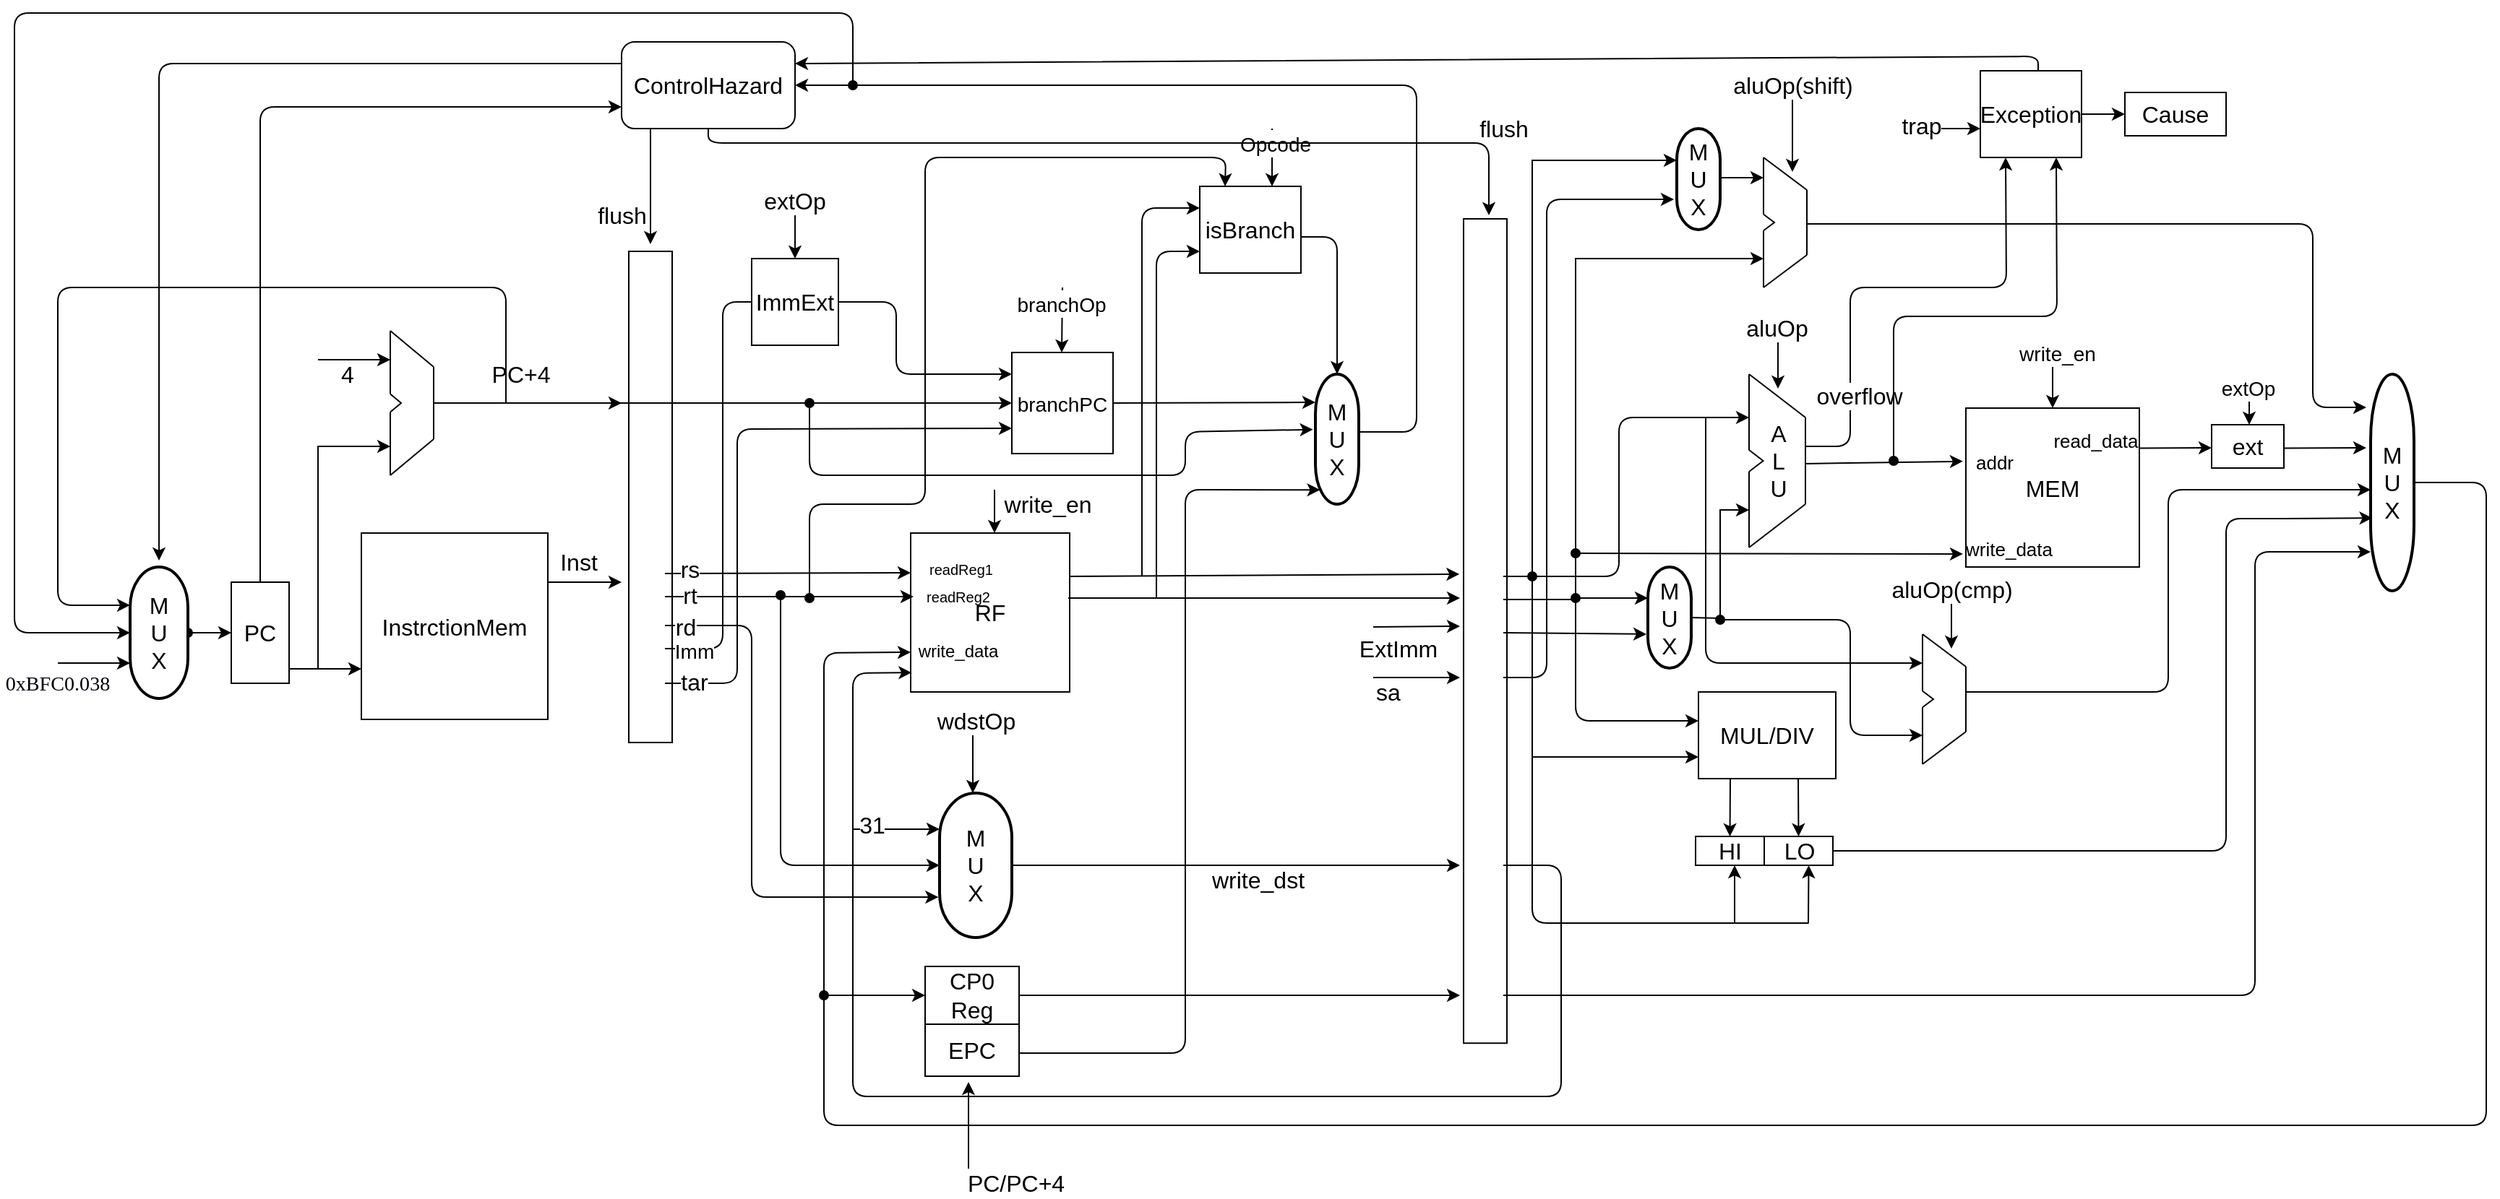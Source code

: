 <mxfile version="13.1.2" type="github">
  <diagram id="oIxy8gUb29O4Rgqkvydm" name="Page-1">
    <mxGraphModel dx="2207" dy="556" grid="1" gridSize="10" guides="1" tooltips="1" connect="1" arrows="1" fold="1" page="1" pageScale="1" pageWidth="1169" pageHeight="827" math="0" shadow="0">
      <root>
        <mxCell id="0" />
        <mxCell id="1" parent="0" />
        <mxCell id="_V3Y3eylf52kLlvXlaU1-1" value="&lt;font style=&quot;font-size: 16px&quot;&gt;PC&lt;/font&gt;" style="rounded=0;whiteSpace=wrap;html=1;direction=south;" parent="1" vertex="1">
          <mxGeometry x="80" y="414" width="40" height="70" as="geometry" />
        </mxCell>
        <mxCell id="_V3Y3eylf52kLlvXlaU1-2" value="&lt;font style=&quot;font-size: 16px&quot;&gt;InstrctionMem&lt;/font&gt;" style="whiteSpace=wrap;html=1;aspect=fixed;" parent="1" vertex="1">
          <mxGeometry x="170" y="380" width="129" height="129" as="geometry" />
        </mxCell>
        <mxCell id="_V3Y3eylf52kLlvXlaU1-48" value="" style="group" parent="1" vertex="1" connectable="0">
          <mxGeometry x="190" y="240" width="30" height="100" as="geometry" />
        </mxCell>
        <mxCell id="_V3Y3eylf52kLlvXlaU1-47" value="" style="group" parent="_V3Y3eylf52kLlvXlaU1-48" vertex="1" connectable="0">
          <mxGeometry width="30" height="100" as="geometry" />
        </mxCell>
        <mxCell id="_V3Y3eylf52kLlvXlaU1-41" value="" style="endArrow=none;html=1;shadow=0;" parent="_V3Y3eylf52kLlvXlaU1-47" edge="1">
          <mxGeometry width="50" height="50" relative="1" as="geometry">
            <mxPoint x="30" y="75" as="sourcePoint" />
            <mxPoint x="30" y="25" as="targetPoint" />
          </mxGeometry>
        </mxCell>
        <mxCell id="_V3Y3eylf52kLlvXlaU1-42" value="" style="endArrow=none;html=1;shadow=0;" parent="_V3Y3eylf52kLlvXlaU1-47" edge="1">
          <mxGeometry width="50" height="50" relative="1" as="geometry">
            <mxPoint y="100" as="sourcePoint" />
            <mxPoint x="30" y="75" as="targetPoint" />
          </mxGeometry>
        </mxCell>
        <mxCell id="_V3Y3eylf52kLlvXlaU1-43" value="" style="endArrow=none;html=1;shadow=0;" parent="_V3Y3eylf52kLlvXlaU1-47" edge="1">
          <mxGeometry width="50" height="50" relative="1" as="geometry">
            <mxPoint as="sourcePoint" />
            <mxPoint x="30" y="25" as="targetPoint" />
          </mxGeometry>
        </mxCell>
        <mxCell id="_V3Y3eylf52kLlvXlaU1-44" value="" style="endArrow=none;html=1;shadow=0;" parent="_V3Y3eylf52kLlvXlaU1-47" edge="1">
          <mxGeometry width="50" height="50" relative="1" as="geometry">
            <mxPoint y="43.75" as="sourcePoint" />
            <mxPoint as="targetPoint" />
          </mxGeometry>
        </mxCell>
        <mxCell id="_V3Y3eylf52kLlvXlaU1-45" value="" style="endArrow=none;html=1;shadow=0;" parent="_V3Y3eylf52kLlvXlaU1-47" edge="1">
          <mxGeometry width="50" height="50" relative="1" as="geometry">
            <mxPoint y="56.25" as="sourcePoint" />
            <mxPoint y="100" as="targetPoint" />
          </mxGeometry>
        </mxCell>
        <mxCell id="_V3Y3eylf52kLlvXlaU1-46" value="" style="endArrow=none;html=1;shadow=0;rounded=0;" parent="_V3Y3eylf52kLlvXlaU1-47" edge="1">
          <mxGeometry width="50" height="50" relative="1" as="geometry">
            <mxPoint y="56.25" as="sourcePoint" />
            <mxPoint y="43.75" as="targetPoint" />
            <Array as="points">
              <mxPoint x="7.5" y="50" />
            </Array>
          </mxGeometry>
        </mxCell>
        <mxCell id="_V3Y3eylf52kLlvXlaU1-49" value="" style="endArrow=classic;html=1;shadow=0;rounded=0;" parent="1" edge="1">
          <mxGeometry width="50" height="50" relative="1" as="geometry">
            <mxPoint x="120" y="474" as="sourcePoint" />
            <mxPoint x="190" y="320" as="targetPoint" />
            <Array as="points">
              <mxPoint x="140" y="474" />
              <mxPoint x="140" y="320" />
            </Array>
          </mxGeometry>
        </mxCell>
        <mxCell id="_V3Y3eylf52kLlvXlaU1-50" value="" style="endArrow=classic;html=1;shadow=0;" parent="1" edge="1">
          <mxGeometry width="50" height="50" relative="1" as="geometry">
            <mxPoint x="140" y="260" as="sourcePoint" />
            <mxPoint x="190" y="260" as="targetPoint" />
          </mxGeometry>
        </mxCell>
        <mxCell id="_V3Y3eylf52kLlvXlaU1-51" value="4" style="edgeLabel;html=1;align=center;verticalAlign=middle;resizable=0;points=[];fontSize=16;" parent="_V3Y3eylf52kLlvXlaU1-50" vertex="1" connectable="0">
          <mxGeometry x="-0.64" y="-2" relative="1" as="geometry">
            <mxPoint x="11" y="8" as="offset" />
          </mxGeometry>
        </mxCell>
        <mxCell id="_V3Y3eylf52kLlvXlaU1-52" value="" style="endArrow=classic;html=1;shadow=0;fontSize=16;" parent="1" edge="1">
          <mxGeometry width="50" height="50" relative="1" as="geometry">
            <mxPoint x="140" y="474" as="sourcePoint" />
            <mxPoint x="170" y="474" as="targetPoint" />
          </mxGeometry>
        </mxCell>
        <mxCell id="_V3Y3eylf52kLlvXlaU1-53" value="" style="endArrow=classic;html=1;shadow=0;fontSize=16;" parent="1" edge="1">
          <mxGeometry width="50" height="50" relative="1" as="geometry">
            <mxPoint x="299" y="414" as="sourcePoint" />
            <mxPoint x="350" y="414" as="targetPoint" />
          </mxGeometry>
        </mxCell>
        <mxCell id="_V3Y3eylf52kLlvXlaU1-54" value="Inst" style="text;html=1;align=center;verticalAlign=middle;resizable=0;points=[];autosize=1;fontSize=16;" parent="1" vertex="1">
          <mxGeometry x="300" y="390" width="40" height="20" as="geometry" />
        </mxCell>
        <mxCell id="_V3Y3eylf52kLlvXlaU1-55" value="" style="endArrow=classic;html=1;shadow=0;fontSize=16;" parent="1" edge="1">
          <mxGeometry width="50" height="50" relative="1" as="geometry">
            <mxPoint x="220" y="290" as="sourcePoint" />
            <mxPoint x="350" y="290" as="targetPoint" />
          </mxGeometry>
        </mxCell>
        <mxCell id="_V3Y3eylf52kLlvXlaU1-56" value="PC+4" style="edgeLabel;html=1;align=center;verticalAlign=middle;resizable=0;points=[];fontSize=16;" parent="_V3Y3eylf52kLlvXlaU1-55" vertex="1" connectable="0">
          <mxGeometry x="0.785" relative="1" as="geometry">
            <mxPoint x="-56" y="-20" as="offset" />
          </mxGeometry>
        </mxCell>
        <mxCell id="_V3Y3eylf52kLlvXlaU1-57" value="" style="rounded=0;whiteSpace=wrap;html=1;fontSize=16;rotation=90;" parent="1" vertex="1">
          <mxGeometry x="200" y="340" width="340" height="30" as="geometry" />
        </mxCell>
        <mxCell id="_V3Y3eylf52kLlvXlaU1-58" value="RF" style="whiteSpace=wrap;html=1;aspect=fixed;fontSize=16;" parent="1" vertex="1">
          <mxGeometry x="550" y="380" width="110" height="110" as="geometry" />
        </mxCell>
        <mxCell id="_V3Y3eylf52kLlvXlaU1-59" value="" style="endArrow=classic;html=1;shadow=0;fontSize=16;entryX=0;entryY=0.25;entryDx=0;entryDy=0;" parent="1" target="_V3Y3eylf52kLlvXlaU1-58" edge="1">
          <mxGeometry width="50" height="50" relative="1" as="geometry">
            <mxPoint x="380" y="408" as="sourcePoint" />
            <mxPoint x="440" y="360" as="targetPoint" />
          </mxGeometry>
        </mxCell>
        <mxCell id="_V3Y3eylf52kLlvXlaU1-60" value="rs" style="edgeLabel;html=1;align=center;verticalAlign=middle;resizable=0;points=[];fontSize=16;" parent="_V3Y3eylf52kLlvXlaU1-59" vertex="1" connectable="0">
          <mxGeometry x="-0.8" y="3" relative="1" as="geometry">
            <mxPoint as="offset" />
          </mxGeometry>
        </mxCell>
        <mxCell id="_V3Y3eylf52kLlvXlaU1-61" value="" style="endArrow=classic;html=1;shadow=0;fontSize=16;entryX=0.018;entryY=0.4;entryDx=0;entryDy=0;entryPerimeter=0;" parent="1" target="_V3Y3eylf52kLlvXlaU1-58" edge="1">
          <mxGeometry width="50" height="50" relative="1" as="geometry">
            <mxPoint x="380" y="424" as="sourcePoint" />
            <mxPoint x="430" y="375" as="targetPoint" />
            <Array as="points">
              <mxPoint x="460" y="424" />
            </Array>
          </mxGeometry>
        </mxCell>
        <mxCell id="_V3Y3eylf52kLlvXlaU1-62" value="&lt;div&gt;rt&lt;/div&gt;" style="edgeLabel;html=1;align=center;verticalAlign=middle;resizable=0;points=[];fontSize=16;" parent="_V3Y3eylf52kLlvXlaU1-61" vertex="1" connectable="0">
          <mxGeometry x="-0.849" y="1" relative="1" as="geometry">
            <mxPoint x="4" as="offset" />
          </mxGeometry>
        </mxCell>
        <mxCell id="_V3Y3eylf52kLlvXlaU1-64" value="readReg1" style="text;html=1;strokeColor=none;fillColor=none;align=center;verticalAlign=middle;whiteSpace=wrap;rounded=0;fontSize=10;" parent="1" vertex="1">
          <mxGeometry x="560" y="400" width="50" height="10" as="geometry" />
        </mxCell>
        <mxCell id="_V3Y3eylf52kLlvXlaU1-65" value="&lt;div&gt;readReg2&lt;/div&gt;" style="text;html=1;strokeColor=none;fillColor=none;align=center;verticalAlign=middle;whiteSpace=wrap;rounded=0;fontSize=10;" parent="1" vertex="1">
          <mxGeometry x="563" y="414" width="40" height="20" as="geometry" />
        </mxCell>
        <mxCell id="_V3Y3eylf52kLlvXlaU1-67" value="" style="endArrow=classic;html=1;shadow=0;fontSize=10;entryX=0.72;entryY=1.017;entryDx=0;entryDy=0;entryPerimeter=0;" parent="1" target="_V3Y3eylf52kLlvXlaU1-82" edge="1">
          <mxGeometry width="50" height="50" relative="1" as="geometry">
            <mxPoint x="380" y="444" as="sourcePoint" />
            <mxPoint x="460" y="444" as="targetPoint" />
            <Array as="points">
              <mxPoint x="440" y="444" />
              <mxPoint x="440" y="632" />
            </Array>
          </mxGeometry>
        </mxCell>
        <mxCell id="_V3Y3eylf52kLlvXlaU1-83" value="rd" style="edgeLabel;html=1;align=center;verticalAlign=middle;resizable=0;points=[];fontSize=16;" parent="_V3Y3eylf52kLlvXlaU1-67" vertex="1" connectable="0">
          <mxGeometry x="-0.929" y="-1" relative="1" as="geometry">
            <mxPoint as="offset" />
          </mxGeometry>
        </mxCell>
        <mxCell id="_V3Y3eylf52kLlvXlaU1-69" value="" style="endArrow=classic;html=1;shadow=0;fontSize=10;entryX=0;entryY=0.5;entryDx=0;entryDy=0;" parent="1" target="_V3Y3eylf52kLlvXlaU1-74" edge="1">
          <mxGeometry width="50" height="50" relative="1" as="geometry">
            <mxPoint x="380" y="460" as="sourcePoint" />
            <mxPoint x="460" y="460" as="targetPoint" />
            <Array as="points">
              <mxPoint x="420" y="460" />
              <mxPoint x="420" y="220" />
              <mxPoint x="470" y="220" />
            </Array>
          </mxGeometry>
        </mxCell>
        <mxCell id="_V3Y3eylf52kLlvXlaU1-73" value="&lt;font style=&quot;font-size: 14px&quot;&gt;Imm&lt;/font&gt;" style="edgeLabel;html=1;align=center;verticalAlign=middle;resizable=0;points=[];fontSize=16;" parent="_V3Y3eylf52kLlvXlaU1-69" vertex="1" connectable="0">
          <mxGeometry x="-0.575" relative="1" as="geometry">
            <mxPoint x="-20" y="37" as="offset" />
          </mxGeometry>
        </mxCell>
        <mxCell id="_V3Y3eylf52kLlvXlaU1-74" value="ImmExt" style="rounded=0;whiteSpace=wrap;html=1;fontSize=16;rotation=0;" parent="1" vertex="1">
          <mxGeometry x="440" y="190" width="60" height="60" as="geometry" />
        </mxCell>
        <mxCell id="_V3Y3eylf52kLlvXlaU1-75" value="" style="endArrow=classic;html=1;shadow=0;fontSize=16;entryX=0.5;entryY=0;entryDx=0;entryDy=0;" parent="1" target="_V3Y3eylf52kLlvXlaU1-74" edge="1">
          <mxGeometry width="50" height="50" relative="1" as="geometry">
            <mxPoint x="470" y="160" as="sourcePoint" />
            <mxPoint x="453" y="129" as="targetPoint" />
          </mxGeometry>
        </mxCell>
        <mxCell id="_V3Y3eylf52kLlvXlaU1-76" value="extOp" style="text;html=1;strokeColor=none;fillColor=none;align=center;verticalAlign=middle;whiteSpace=wrap;rounded=0;fontSize=16;" parent="1" vertex="1">
          <mxGeometry x="450" y="140" width="40" height="20" as="geometry" />
        </mxCell>
        <mxCell id="_V3Y3eylf52kLlvXlaU1-77" value="" style="endArrow=classic;html=1;shadow=0;fontSize=16;" parent="1" edge="1">
          <mxGeometry width="50" height="50" relative="1" as="geometry">
            <mxPoint x="500" y="220" as="sourcePoint" />
            <mxPoint x="620" y="270" as="targetPoint" />
            <Array as="points">
              <mxPoint x="540" y="220" />
              <mxPoint x="540" y="270" />
            </Array>
          </mxGeometry>
        </mxCell>
        <mxCell id="_V3Y3eylf52kLlvXlaU1-82" value="&lt;div&gt;M&lt;/div&gt;&lt;div&gt;U&lt;/div&gt;&lt;div&gt;X&lt;/div&gt;" style="strokeWidth=2;html=1;shape=mxgraph.flowchart.terminator;whiteSpace=wrap;fontSize=16;direction=south;" parent="1" vertex="1">
          <mxGeometry x="570" y="560" width="50" height="100" as="geometry" />
        </mxCell>
        <mxCell id="_V3Y3eylf52kLlvXlaU1-84" value="" style="endArrow=classic;html=1;shadow=0;fontSize=16;startArrow=oval;startFill=1;entryX=0.5;entryY=1;entryDx=0;entryDy=0;entryPerimeter=0;" parent="1" target="_V3Y3eylf52kLlvXlaU1-82" edge="1">
          <mxGeometry width="50" height="50" relative="1" as="geometry">
            <mxPoint x="460" y="423" as="sourcePoint" />
            <mxPoint x="580" y="693" as="targetPoint" />
            <Array as="points">
              <mxPoint x="460" y="610" />
            </Array>
          </mxGeometry>
        </mxCell>
        <mxCell id="_V3Y3eylf52kLlvXlaU1-85" value="" style="endArrow=classic;html=1;shadow=0;fontSize=16;" parent="1" edge="1">
          <mxGeometry width="50" height="50" relative="1" as="geometry">
            <mxPoint x="510" y="585" as="sourcePoint" />
            <mxPoint x="570" y="585" as="targetPoint" />
          </mxGeometry>
        </mxCell>
        <mxCell id="_V3Y3eylf52kLlvXlaU1-86" value="31" style="edgeLabel;html=1;align=center;verticalAlign=middle;resizable=0;points=[];fontSize=16;" parent="_V3Y3eylf52kLlvXlaU1-85" vertex="1" connectable="0">
          <mxGeometry x="-0.567" y="3" relative="1" as="geometry">
            <mxPoint as="offset" />
          </mxGeometry>
        </mxCell>
        <mxCell id="_V3Y3eylf52kLlvXlaU1-87" value="" style="endArrow=classic;html=1;shadow=0;fontSize=16;exitX=0.5;exitY=0;exitDx=0;exitDy=0;exitPerimeter=0;" parent="1" source="_V3Y3eylf52kLlvXlaU1-82" edge="1">
          <mxGeometry width="50" height="50" relative="1" as="geometry">
            <mxPoint x="630" y="610" as="sourcePoint" />
            <mxPoint x="930" y="610" as="targetPoint" />
            <Array as="points" />
          </mxGeometry>
        </mxCell>
        <mxCell id="_V3Y3eylf52kLlvXlaU1-90" value="&lt;div&gt;write_dst&lt;/div&gt;" style="edgeLabel;html=1;align=center;verticalAlign=middle;resizable=0;points=[];fontSize=16;" parent="_V3Y3eylf52kLlvXlaU1-87" vertex="1" connectable="0">
          <mxGeometry x="-0.231" y="-2" relative="1" as="geometry">
            <mxPoint x="51.18" y="8" as="offset" />
          </mxGeometry>
        </mxCell>
        <mxCell id="_V3Y3eylf52kLlvXlaU1-91" value="" style="endArrow=classic;html=1;shadow=0;fontSize=16;entryX=0.431;entryY=1.094;entryDx=0;entryDy=0;entryPerimeter=0;" parent="1" target="_V3Y3eylf52kLlvXlaU1-135" edge="1">
          <mxGeometry width="50" height="50" relative="1" as="geometry">
            <mxPoint x="660" y="410" as="sourcePoint" />
            <mxPoint x="940" y="409" as="targetPoint" />
          </mxGeometry>
        </mxCell>
        <mxCell id="_V3Y3eylf52kLlvXlaU1-92" value="" style="endArrow=classic;html=1;shadow=0;fontSize=16;exitX=0.991;exitY=0.409;exitDx=0;exitDy=0;exitPerimeter=0;" parent="1" source="_V3Y3eylf52kLlvXlaU1-58" edge="1">
          <mxGeometry width="50" height="50" relative="1" as="geometry">
            <mxPoint x="660" y="423" as="sourcePoint" />
            <mxPoint x="930" y="425" as="targetPoint" />
            <Array as="points">
              <mxPoint x="750" y="425" />
            </Array>
          </mxGeometry>
        </mxCell>
        <mxCell id="_V3Y3eylf52kLlvXlaU1-93" value="" style="endArrow=classic;html=1;shadow=0;fontSize=16;entryX=0;entryY=0.75;entryDx=0;entryDy=0;" parent="1" target="_V3Y3eylf52kLlvXlaU1-96" edge="1">
          <mxGeometry width="50" height="50" relative="1" as="geometry">
            <mxPoint x="380" y="484" as="sourcePoint" />
            <mxPoint x="610" y="308" as="targetPoint" />
            <Array as="points">
              <mxPoint x="430" y="484" />
              <mxPoint x="430" y="308" />
            </Array>
          </mxGeometry>
        </mxCell>
        <mxCell id="_V3Y3eylf52kLlvXlaU1-94" value="tar" style="edgeLabel;html=1;align=center;verticalAlign=middle;resizable=0;points=[];fontSize=16;" parent="_V3Y3eylf52kLlvXlaU1-93" vertex="1" connectable="0">
          <mxGeometry x="-0.4" relative="1" as="geometry">
            <mxPoint x="-30" y="74" as="offset" />
          </mxGeometry>
        </mxCell>
        <mxCell id="_V3Y3eylf52kLlvXlaU1-95" value="" style="endArrow=classic;html=1;shadow=0;fontSize=16;" parent="1" edge="1">
          <mxGeometry width="50" height="50" relative="1" as="geometry">
            <mxPoint x="280" y="290" as="sourcePoint" />
            <mxPoint x="620" y="290" as="targetPoint" />
          </mxGeometry>
        </mxCell>
        <mxCell id="_V3Y3eylf52kLlvXlaU1-96" value="&lt;font style=&quot;font-size: 14px&quot;&gt;branchPC&lt;/font&gt;" style="rounded=0;whiteSpace=wrap;html=1;fontSize=16;" parent="1" vertex="1">
          <mxGeometry x="620" y="255" width="70" height="70" as="geometry" />
        </mxCell>
        <mxCell id="_V3Y3eylf52kLlvXlaU1-97" value="" style="endArrow=classic;html=1;shadow=0;fontSize=16;" parent="1" edge="1">
          <mxGeometry width="50" height="50" relative="1" as="geometry">
            <mxPoint x="593" y="520" as="sourcePoint" />
            <mxPoint x="593" y="560" as="targetPoint" />
          </mxGeometry>
        </mxCell>
        <mxCell id="_V3Y3eylf52kLlvXlaU1-98" value="&lt;div&gt;wdstOp&lt;/div&gt;" style="text;html=1;align=center;verticalAlign=middle;resizable=0;points=[];autosize=1;fontSize=16;" parent="1" vertex="1">
          <mxGeometry x="560" y="500" width="70" height="20" as="geometry" />
        </mxCell>
        <mxCell id="_V3Y3eylf52kLlvXlaU1-99" value="" style="endArrow=classic;html=1;shadow=0;fontSize=16;" parent="1" edge="1">
          <mxGeometry width="50" height="50" relative="1" as="geometry">
            <mxPoint x="655" y="210" as="sourcePoint" />
            <mxPoint x="654.5" y="255" as="targetPoint" />
          </mxGeometry>
        </mxCell>
        <mxCell id="_V3Y3eylf52kLlvXlaU1-101" value="&lt;font style=&quot;font-size: 14px&quot;&gt;branchOp&lt;/font&gt;" style="edgeLabel;html=1;align=center;verticalAlign=middle;resizable=0;points=[];fontSize=16;" parent="_V3Y3eylf52kLlvXlaU1-99" vertex="1" connectable="0">
          <mxGeometry x="-0.511" y="-1" relative="1" as="geometry">
            <mxPoint as="offset" />
          </mxGeometry>
        </mxCell>
        <mxCell id="_V3Y3eylf52kLlvXlaU1-104" value="" style="endArrow=classic;html=1;shadow=0;fontSize=16;exitX=1;exitY=0.5;exitDx=0;exitDy=0;" parent="1" source="_V3Y3eylf52kLlvXlaU1-96" edge="1">
          <mxGeometry width="50" height="50" relative="1" as="geometry">
            <mxPoint x="770" y="289.5" as="sourcePoint" />
            <mxPoint x="830" y="289.5" as="targetPoint" />
          </mxGeometry>
        </mxCell>
        <mxCell id="_V3Y3eylf52kLlvXlaU1-106" value="isBranch" style="rounded=0;whiteSpace=wrap;html=1;fontSize=16;" parent="1" vertex="1">
          <mxGeometry x="750" y="140" width="70" height="60" as="geometry" />
        </mxCell>
        <mxCell id="_V3Y3eylf52kLlvXlaU1-107" value="" style="endArrow=classic;html=1;shadow=0;fontSize=16;entryX=0;entryY=0.25;entryDx=0;entryDy=0;" parent="1" target="_V3Y3eylf52kLlvXlaU1-106" edge="1">
          <mxGeometry width="50" height="50" relative="1" as="geometry">
            <mxPoint x="710" y="410" as="sourcePoint" />
            <mxPoint x="760" y="360" as="targetPoint" />
            <Array as="points">
              <mxPoint x="710" y="155" />
            </Array>
          </mxGeometry>
        </mxCell>
        <mxCell id="_V3Y3eylf52kLlvXlaU1-108" value="" style="endArrow=classic;html=1;shadow=0;fontSize=16;entryX=0;entryY=0.75;entryDx=0;entryDy=0;" parent="1" target="_V3Y3eylf52kLlvXlaU1-106" edge="1">
          <mxGeometry width="50" height="50" relative="1" as="geometry">
            <mxPoint x="720" y="425" as="sourcePoint" />
            <mxPoint x="770" y="375" as="targetPoint" />
            <Array as="points">
              <mxPoint x="720" y="185" />
            </Array>
          </mxGeometry>
        </mxCell>
        <mxCell id="_V3Y3eylf52kLlvXlaU1-109" value="" style="endArrow=classic;html=1;shadow=0;fontSize=16;entryX=0.25;entryY=0;entryDx=0;entryDy=0;startArrow=oval;startFill=1;" parent="1" target="_V3Y3eylf52kLlvXlaU1-106" edge="1">
          <mxGeometry width="50" height="50" relative="1" as="geometry">
            <mxPoint x="480" y="425" as="sourcePoint" />
            <mxPoint x="510" y="375" as="targetPoint" />
            <Array as="points">
              <mxPoint x="480" y="360" />
              <mxPoint x="560" y="360" />
              <mxPoint x="560" y="120" />
              <mxPoint x="768" y="120" />
            </Array>
          </mxGeometry>
        </mxCell>
        <mxCell id="_V3Y3eylf52kLlvXlaU1-110" value="" style="endArrow=classic;html=1;shadow=0;fontSize=16;" parent="1" edge="1">
          <mxGeometry width="50" height="50" relative="1" as="geometry">
            <mxPoint x="800" y="100" as="sourcePoint" />
            <mxPoint x="800" y="140" as="targetPoint" />
          </mxGeometry>
        </mxCell>
        <mxCell id="_V3Y3eylf52kLlvXlaU1-111" value="&lt;font style=&quot;font-size: 14px&quot;&gt;Opcode&lt;/font&gt;" style="edgeLabel;html=1;align=center;verticalAlign=middle;resizable=0;points=[];fontSize=16;" parent="_V3Y3eylf52kLlvXlaU1-110" vertex="1" connectable="0">
          <mxGeometry x="-0.5" y="2" relative="1" as="geometry">
            <mxPoint as="offset" />
          </mxGeometry>
        </mxCell>
        <mxCell id="_V3Y3eylf52kLlvXlaU1-112" value="&lt;div&gt;M&lt;/div&gt;&lt;div&gt;U&lt;/div&gt;&lt;div&gt;X&lt;br&gt;&lt;/div&gt;" style="strokeWidth=2;html=1;shape=mxgraph.flowchart.terminator;whiteSpace=wrap;fontSize=16;direction=south;" parent="1" vertex="1">
          <mxGeometry x="830" y="270" width="30" height="90" as="geometry" />
        </mxCell>
        <mxCell id="_V3Y3eylf52kLlvXlaU1-113" value="" style="endArrow=classic;html=1;shadow=0;fontSize=16;entryX=0;entryY=0.5;entryDx=0;entryDy=0;entryPerimeter=0;" parent="1" target="_V3Y3eylf52kLlvXlaU1-112" edge="1">
          <mxGeometry width="50" height="50" relative="1" as="geometry">
            <mxPoint x="820" y="175" as="sourcePoint" />
            <mxPoint x="870" y="125" as="targetPoint" />
            <Array as="points">
              <mxPoint x="845" y="175" />
            </Array>
          </mxGeometry>
        </mxCell>
        <mxCell id="_V3Y3eylf52kLlvXlaU1-115" value="" style="endArrow=classic;html=1;shadow=0;fontSize=16;startArrow=oval;startFill=1;entryX=0.426;entryY=1.055;entryDx=0;entryDy=0;entryPerimeter=0;" parent="1" target="_V3Y3eylf52kLlvXlaU1-112" edge="1">
          <mxGeometry width="50" height="50" relative="1" as="geometry">
            <mxPoint x="480" y="290" as="sourcePoint" />
            <mxPoint x="825" y="310" as="targetPoint" />
            <Array as="points">
              <mxPoint x="480" y="340" />
              <mxPoint x="740" y="340" />
              <mxPoint x="740" y="310" />
            </Array>
          </mxGeometry>
        </mxCell>
        <mxCell id="_V3Y3eylf52kLlvXlaU1-124" style="edgeStyle=orthogonalEdgeStyle;rounded=0;comic=0;orthogonalLoop=1;jettySize=auto;html=1;exitX=0.5;exitY=0;exitDx=0;exitDy=0;exitPerimeter=0;entryX=0.5;entryY=1;entryDx=0;entryDy=0;shadow=0;startArrow=oval;startFill=1;fontSize=16;" parent="1" source="_V3Y3eylf52kLlvXlaU1-122" target="_V3Y3eylf52kLlvXlaU1-1" edge="1">
          <mxGeometry relative="1" as="geometry" />
        </mxCell>
        <mxCell id="_V3Y3eylf52kLlvXlaU1-122" value="&lt;div&gt;M&lt;/div&gt;&lt;div&gt;U&lt;/div&gt;&lt;div&gt;X&lt;/div&gt;" style="strokeWidth=2;html=1;shape=mxgraph.flowchart.terminator;whiteSpace=wrap;fontSize=16;direction=south;" parent="1" vertex="1">
          <mxGeometry x="10" y="403.5" width="40" height="91" as="geometry" />
        </mxCell>
        <mxCell id="_V3Y3eylf52kLlvXlaU1-125" value="" style="endArrow=classic;html=1;shadow=0;fontSize=16;entryX=0.291;entryY=1;entryDx=0;entryDy=0;entryPerimeter=0;" parent="1" target="_V3Y3eylf52kLlvXlaU1-122" edge="1">
          <mxGeometry width="50" height="50" relative="1" as="geometry">
            <mxPoint x="270" y="290" as="sourcePoint" />
            <mxPoint x="40" y="384" as="targetPoint" />
            <Array as="points">
              <mxPoint x="270" y="210" />
              <mxPoint x="-40" y="210" />
              <mxPoint x="-40" y="430" />
            </Array>
          </mxGeometry>
        </mxCell>
        <mxCell id="_V3Y3eylf52kLlvXlaU1-126" value="&lt;br&gt;&lt;div&gt;&lt;span style=&quot;font-size: 10.56pt ; font-family: &amp;#34;calibri&amp;#34; ; color: rgb(0 , 0 , 10)&quot;&gt;0xBFC0.038&lt;br/&gt;&lt;/span&gt;&lt;/div&gt;" style="text;html=1;strokeColor=none;fillColor=none;align=center;verticalAlign=middle;whiteSpace=wrap;rounded=0;fontSize=16;" parent="1" vertex="1">
          <mxGeometry x="-80" y="462.81" width="80" height="20" as="geometry" />
        </mxCell>
        <mxCell id="_V3Y3eylf52kLlvXlaU1-127" value="" style="endArrow=classic;html=1;shadow=0;fontSize=16;" parent="1" edge="1">
          <mxGeometry width="50" height="50" relative="1" as="geometry">
            <mxPoint x="-40" y="470" as="sourcePoint" />
            <mxPoint x="10" y="470" as="targetPoint" />
          </mxGeometry>
        </mxCell>
        <mxCell id="_V3Y3eylf52kLlvXlaU1-128" value="" style="endArrow=classic;html=1;shadow=0;fontSize=16;" parent="1" target="_V3Y3eylf52kLlvXlaU1-129" edge="1">
          <mxGeometry width="50" height="50" relative="1" as="geometry">
            <mxPoint x="860" y="310" as="sourcePoint" />
            <mxPoint x="900" y="60" as="targetPoint" />
            <Array as="points">
              <mxPoint x="900" y="310" />
              <mxPoint x="900" y="70" />
            </Array>
          </mxGeometry>
        </mxCell>
        <mxCell id="_V3Y3eylf52kLlvXlaU1-129" value="&lt;font style=&quot;font-size: 16px&quot;&gt;ControlHazard&lt;/font&gt;" style="rounded=1;whiteSpace=wrap;html=1;" parent="1" vertex="1">
          <mxGeometry x="350" y="40" width="120" height="60" as="geometry" />
        </mxCell>
        <mxCell id="_V3Y3eylf52kLlvXlaU1-130" value="" style="endArrow=classic;html=1;shadow=0;fontSize=16;entryX=0;entryY=0.75;entryDx=0;entryDy=0;" parent="1" target="_V3Y3eylf52kLlvXlaU1-129" edge="1">
          <mxGeometry width="50" height="50" relative="1" as="geometry">
            <mxPoint x="100" y="414" as="sourcePoint" />
            <mxPoint x="100" y="260" as="targetPoint" />
            <Array as="points">
              <mxPoint x="100" y="85" />
            </Array>
          </mxGeometry>
        </mxCell>
        <mxCell id="_V3Y3eylf52kLlvXlaU1-131" value="" style="endArrow=classic;html=1;shadow=0;fontSize=16;entryX=0.5;entryY=1;entryDx=0;entryDy=0;entryPerimeter=0;startArrow=oval;startFill=1;" parent="1" target="_V3Y3eylf52kLlvXlaU1-122" edge="1">
          <mxGeometry width="50" height="50" relative="1" as="geometry">
            <mxPoint x="510" y="70" as="sourcePoint" />
            <mxPoint x="560" y="20" as="targetPoint" />
            <Array as="points">
              <mxPoint x="510" y="20" />
              <mxPoint x="-70" y="20" />
              <mxPoint x="-70" y="449" />
            </Array>
          </mxGeometry>
        </mxCell>
        <mxCell id="_V3Y3eylf52kLlvXlaU1-132" value="" style="endArrow=classic;html=1;shadow=0;fontSize=16;exitX=0;exitY=0.25;exitDx=0;exitDy=0;" parent="1" source="_V3Y3eylf52kLlvXlaU1-129" edge="1">
          <mxGeometry width="50" height="50" relative="1" as="geometry">
            <mxPoint x="-20" y="449" as="sourcePoint" />
            <mxPoint x="30" y="399" as="targetPoint" />
            <Array as="points">
              <mxPoint x="30" y="55" />
            </Array>
          </mxGeometry>
        </mxCell>
        <mxCell id="_V3Y3eylf52kLlvXlaU1-135" value="" style="rounded=0;whiteSpace=wrap;html=1;fontSize=16;rotation=90;" parent="1" vertex="1">
          <mxGeometry x="662.18" y="432.81" width="570.63" height="30" as="geometry" />
        </mxCell>
        <mxCell id="_V3Y3eylf52kLlvXlaU1-138" value="" style="endArrow=classic;html=1;shadow=0;fontSize=16;" parent="1" edge="1">
          <mxGeometry width="50" height="50" relative="1" as="geometry">
            <mxPoint x="870" y="445" as="sourcePoint" />
            <mxPoint x="930" y="444.5" as="targetPoint" />
          </mxGeometry>
        </mxCell>
        <mxCell id="_V3Y3eylf52kLlvXlaU1-139" value="ExtImm" style="edgeLabel;html=1;align=center;verticalAlign=middle;resizable=0;points=[];fontSize=16;" parent="_V3Y3eylf52kLlvXlaU1-138" vertex="1" connectable="0">
          <mxGeometry x="-0.434" y="-1" relative="1" as="geometry">
            <mxPoint y="14.14" as="offset" />
          </mxGeometry>
        </mxCell>
        <mxCell id="_V3Y3eylf52kLlvXlaU1-140" value="CP0 Reg" style="rounded=0;whiteSpace=wrap;html=1;fontSize=16;" parent="1" vertex="1">
          <mxGeometry x="560" y="680" width="65" height="40" as="geometry" />
        </mxCell>
        <mxCell id="_V3Y3eylf52kLlvXlaU1-141" value="EPC" style="rounded=0;whiteSpace=wrap;html=1;fontSize=16;" parent="1" vertex="1">
          <mxGeometry x="560" y="720" width="65" height="36" as="geometry" />
        </mxCell>
        <mxCell id="_V3Y3eylf52kLlvXlaU1-143" value="" style="endArrow=classic;html=1;shadow=0;fontSize=16;" parent="1" edge="1">
          <mxGeometry width="50" height="50" relative="1" as="geometry">
            <mxPoint x="870" y="480" as="sourcePoint" />
            <mxPoint x="930" y="480" as="targetPoint" />
          </mxGeometry>
        </mxCell>
        <mxCell id="_V3Y3eylf52kLlvXlaU1-144" value="sa" style="edgeLabel;html=1;align=center;verticalAlign=middle;resizable=0;points=[];fontSize=16;" parent="_V3Y3eylf52kLlvXlaU1-143" vertex="1" connectable="0">
          <mxGeometry x="-0.667" y="-3" relative="1" as="geometry">
            <mxPoint y="7" as="offset" />
          </mxGeometry>
        </mxCell>
        <mxCell id="_V3Y3eylf52kLlvXlaU1-147" value="&lt;div&gt;M&lt;/div&gt;&lt;div&gt;U&lt;/div&gt;&lt;div&gt;X&lt;br&gt;&lt;/div&gt;" style="strokeWidth=2;html=1;shape=mxgraph.flowchart.terminator;whiteSpace=wrap;fontSize=16;direction=south;" parent="1" vertex="1">
          <mxGeometry x="1080" y="100" width="30" height="70" as="geometry" />
        </mxCell>
        <mxCell id="_V3Y3eylf52kLlvXlaU1-148" value="" style="endArrow=classic;html=1;shadow=0;fontSize=16;entryX=0.314;entryY=1;entryDx=0;entryDy=0;entryPerimeter=0;jumpStyle=sharp;rounded=0;" parent="1" target="_V3Y3eylf52kLlvXlaU1-147" edge="1">
          <mxGeometry width="50" height="50" relative="1" as="geometry">
            <mxPoint x="960" y="410" as="sourcePoint" />
            <mxPoint x="1010" y="360" as="targetPoint" />
            <Array as="points">
              <mxPoint x="980" y="410" />
              <mxPoint x="980" y="122" />
            </Array>
          </mxGeometry>
        </mxCell>
        <mxCell id="_V3Y3eylf52kLlvXlaU1-149" value="" style="endArrow=classic;html=1;shadow=0;fontSize=16;entryX=0.7;entryY=1.067;entryDx=0;entryDy=0;entryPerimeter=0;" parent="1" target="_V3Y3eylf52kLlvXlaU1-147" edge="1">
          <mxGeometry width="50" height="50" relative="1" as="geometry">
            <mxPoint x="960" y="480" as="sourcePoint" />
            <mxPoint x="1010" y="430" as="targetPoint" />
            <Array as="points">
              <mxPoint x="990" y="480" />
              <mxPoint x="990" y="149" />
            </Array>
          </mxGeometry>
        </mxCell>
        <mxCell id="_V3Y3eylf52kLlvXlaU1-150" value="" style="endArrow=classic;html=1;shadow=0;fontSize=16;" parent="1" edge="1">
          <mxGeometry width="50" height="50" relative="1" as="geometry">
            <mxPoint x="1110" y="134" as="sourcePoint" />
            <mxPoint x="1140" y="134" as="targetPoint" />
          </mxGeometry>
        </mxCell>
        <mxCell id="_V3Y3eylf52kLlvXlaU1-159" value="" style="group" parent="1" vertex="1" connectable="0">
          <mxGeometry x="1140" y="120" width="30" height="90" as="geometry" />
        </mxCell>
        <mxCell id="_V3Y3eylf52kLlvXlaU1-158" value="" style="group" parent="_V3Y3eylf52kLlvXlaU1-159" vertex="1" connectable="0">
          <mxGeometry width="30" height="90" as="geometry" />
        </mxCell>
        <mxCell id="_V3Y3eylf52kLlvXlaU1-157" value="" style="group" parent="_V3Y3eylf52kLlvXlaU1-158" vertex="1" connectable="0">
          <mxGeometry width="30" height="90" as="geometry" />
        </mxCell>
        <mxCell id="_V3Y3eylf52kLlvXlaU1-151" value="" style="endArrow=none;html=1;shadow=0;" parent="_V3Y3eylf52kLlvXlaU1-157" edge="1">
          <mxGeometry width="50" height="50" relative="1" as="geometry">
            <mxPoint x="30" y="67.5" as="sourcePoint" />
            <mxPoint x="30" y="22.5" as="targetPoint" />
          </mxGeometry>
        </mxCell>
        <mxCell id="_V3Y3eylf52kLlvXlaU1-152" value="" style="endArrow=none;html=1;shadow=0;" parent="_V3Y3eylf52kLlvXlaU1-157" edge="1">
          <mxGeometry width="50" height="50" relative="1" as="geometry">
            <mxPoint y="90" as="sourcePoint" />
            <mxPoint x="30" y="67.5" as="targetPoint" />
          </mxGeometry>
        </mxCell>
        <mxCell id="_V3Y3eylf52kLlvXlaU1-153" value="" style="endArrow=none;html=1;shadow=0;" parent="_V3Y3eylf52kLlvXlaU1-157" edge="1">
          <mxGeometry width="50" height="50" relative="1" as="geometry">
            <mxPoint as="sourcePoint" />
            <mxPoint x="30" y="22.5" as="targetPoint" />
          </mxGeometry>
        </mxCell>
        <mxCell id="_V3Y3eylf52kLlvXlaU1-154" value="" style="endArrow=none;html=1;shadow=0;" parent="_V3Y3eylf52kLlvXlaU1-157" edge="1">
          <mxGeometry width="50" height="50" relative="1" as="geometry">
            <mxPoint y="39.375" as="sourcePoint" />
            <mxPoint as="targetPoint" />
          </mxGeometry>
        </mxCell>
        <mxCell id="_V3Y3eylf52kLlvXlaU1-155" value="" style="endArrow=none;html=1;shadow=0;" parent="_V3Y3eylf52kLlvXlaU1-157" edge="1">
          <mxGeometry width="50" height="50" relative="1" as="geometry">
            <mxPoint y="50.625" as="sourcePoint" />
            <mxPoint y="90" as="targetPoint" />
          </mxGeometry>
        </mxCell>
        <mxCell id="_V3Y3eylf52kLlvXlaU1-156" value="" style="endArrow=none;html=1;shadow=0;rounded=0;" parent="_V3Y3eylf52kLlvXlaU1-157" edge="1">
          <mxGeometry width="50" height="50" relative="1" as="geometry">
            <mxPoint y="50.625" as="sourcePoint" />
            <mxPoint y="39.375" as="targetPoint" />
            <Array as="points">
              <mxPoint x="7.5" y="45" />
            </Array>
          </mxGeometry>
        </mxCell>
        <mxCell id="_V3Y3eylf52kLlvXlaU1-161" value="" style="endArrow=classic;html=1;shadow=0;fontSize=16;" parent="_V3Y3eylf52kLlvXlaU1-157" edge="1">
          <mxGeometry width="50" height="50" relative="1" as="geometry">
            <mxPoint x="20" y="-40" as="sourcePoint" />
            <mxPoint x="20" y="10" as="targetPoint" />
          </mxGeometry>
        </mxCell>
        <mxCell id="_V3Y3eylf52kLlvXlaU1-162" value="aluOp(shift)" style="edgeLabel;html=1;align=center;verticalAlign=middle;resizable=0;points=[];fontSize=16;" parent="_V3Y3eylf52kLlvXlaU1-161" vertex="1" connectable="0">
          <mxGeometry x="-0.44" y="4" relative="1" as="geometry">
            <mxPoint x="-4" y="-24" as="offset" />
          </mxGeometry>
        </mxCell>
        <mxCell id="_V3Y3eylf52kLlvXlaU1-160" value="" style="endArrow=classic;html=1;shadow=0;fontSize=16;rounded=0;" parent="1" edge="1">
          <mxGeometry width="50" height="50" relative="1" as="geometry">
            <mxPoint x="960" y="426" as="sourcePoint" />
            <mxPoint x="1140" y="190" as="targetPoint" />
            <Array as="points">
              <mxPoint x="1010" y="426" />
              <mxPoint x="1010" y="190" />
            </Array>
          </mxGeometry>
        </mxCell>
        <mxCell id="_V3Y3eylf52kLlvXlaU1-163" value="" style="endArrow=classic;html=1;shadow=0;fontSize=16;" parent="1" edge="1">
          <mxGeometry width="50" height="50" relative="1" as="geometry">
            <mxPoint x="1170" y="166" as="sourcePoint" />
            <mxPoint x="1557" y="293" as="targetPoint" />
            <Array as="points">
              <mxPoint x="1520" y="166" />
              <mxPoint x="1520" y="293" />
            </Array>
          </mxGeometry>
        </mxCell>
        <mxCell id="_V3Y3eylf52kLlvXlaU1-164" value="" style="endArrow=classic;html=1;shadow=0;fontSize=16;startArrow=oval;startFill=1;" parent="1" edge="1">
          <mxGeometry width="50" height="50" relative="1" as="geometry">
            <mxPoint x="980" y="410" as="sourcePoint" />
            <mxPoint x="1130" y="300" as="targetPoint" />
            <Array as="points">
              <mxPoint x="1040" y="410" />
              <mxPoint x="1040" y="300" />
            </Array>
          </mxGeometry>
        </mxCell>
        <mxCell id="_V3Y3eylf52kLlvXlaU1-178" value="" style="group" parent="1" vertex="1" connectable="0">
          <mxGeometry x="1130" y="270" width="58" height="120" as="geometry" />
        </mxCell>
        <mxCell id="_V3Y3eylf52kLlvXlaU1-177" value="" style="group" parent="_V3Y3eylf52kLlvXlaU1-178" vertex="1" connectable="0">
          <mxGeometry width="58" height="120" as="geometry" />
        </mxCell>
        <mxCell id="_V3Y3eylf52kLlvXlaU1-171" value="" style="endArrow=none;html=1;shadow=0;" parent="_V3Y3eylf52kLlvXlaU1-177" edge="1">
          <mxGeometry width="50" height="50" relative="1" as="geometry">
            <mxPoint x="39" y="90" as="sourcePoint" />
            <mxPoint x="39" y="30" as="targetPoint" />
          </mxGeometry>
        </mxCell>
        <mxCell id="_V3Y3eylf52kLlvXlaU1-172" value="" style="endArrow=none;html=1;shadow=0;" parent="_V3Y3eylf52kLlvXlaU1-177" edge="1">
          <mxGeometry width="50" height="50" relative="1" as="geometry">
            <mxPoint y="120" as="sourcePoint" />
            <mxPoint x="39" y="90" as="targetPoint" />
          </mxGeometry>
        </mxCell>
        <mxCell id="_V3Y3eylf52kLlvXlaU1-173" value="" style="endArrow=none;html=1;shadow=0;" parent="_V3Y3eylf52kLlvXlaU1-177" edge="1">
          <mxGeometry width="50" height="50" relative="1" as="geometry">
            <mxPoint as="sourcePoint" />
            <mxPoint x="39" y="30" as="targetPoint" />
          </mxGeometry>
        </mxCell>
        <mxCell id="_V3Y3eylf52kLlvXlaU1-174" value="" style="endArrow=none;html=1;shadow=0;" parent="_V3Y3eylf52kLlvXlaU1-177" edge="1">
          <mxGeometry width="50" height="50" relative="1" as="geometry">
            <mxPoint y="52.5" as="sourcePoint" />
            <mxPoint as="targetPoint" />
          </mxGeometry>
        </mxCell>
        <mxCell id="_V3Y3eylf52kLlvXlaU1-175" value="" style="endArrow=none;html=1;shadow=0;" parent="_V3Y3eylf52kLlvXlaU1-177" edge="1">
          <mxGeometry width="50" height="50" relative="1" as="geometry">
            <mxPoint y="67.5" as="sourcePoint" />
            <mxPoint y="120" as="targetPoint" />
          </mxGeometry>
        </mxCell>
        <mxCell id="_V3Y3eylf52kLlvXlaU1-176" value="" style="endArrow=none;html=1;shadow=0;rounded=0;" parent="_V3Y3eylf52kLlvXlaU1-177" edge="1">
          <mxGeometry width="50" height="50" relative="1" as="geometry">
            <mxPoint y="67.5" as="sourcePoint" />
            <mxPoint y="52.5" as="targetPoint" />
            <Array as="points">
              <mxPoint x="9.75" y="60" />
            </Array>
          </mxGeometry>
        </mxCell>
        <mxCell id="_V3Y3eylf52kLlvXlaU1-179" value="" style="endArrow=classic;html=1;shadow=0;fontSize=16;" parent="_V3Y3eylf52kLlvXlaU1-177" edge="1">
          <mxGeometry width="50" height="50" relative="1" as="geometry">
            <mxPoint x="20" y="-40" as="sourcePoint" />
            <mxPoint x="20" y="10" as="targetPoint" />
          </mxGeometry>
        </mxCell>
        <mxCell id="_V3Y3eylf52kLlvXlaU1-180" value="aluOp" style="edgeLabel;html=1;align=center;verticalAlign=middle;resizable=0;points=[];fontSize=16;" parent="_V3Y3eylf52kLlvXlaU1-179" vertex="1" connectable="0">
          <mxGeometry x="-0.48" y="-1" relative="1" as="geometry">
            <mxPoint y="-5" as="offset" />
          </mxGeometry>
        </mxCell>
        <mxCell id="_V3Y3eylf52kLlvXlaU1-187" value="&lt;div&gt;A&lt;/div&gt;&lt;div&gt;L&lt;/div&gt;&lt;div&gt;U&lt;br&gt;&lt;/div&gt;" style="text;html=1;align=center;verticalAlign=middle;resizable=0;points=[];autosize=1;fontSize=16;" parent="_V3Y3eylf52kLlvXlaU1-177" vertex="1">
          <mxGeometry x="5" y="30" width="30" height="60" as="geometry" />
        </mxCell>
        <mxCell id="_V3Y3eylf52kLlvXlaU1-204" value="" style="endArrow=classic;html=1;shadow=0;fontSize=16;entryX=-0.017;entryY=0.335;entryDx=0;entryDy=0;entryPerimeter=0;" parent="_V3Y3eylf52kLlvXlaU1-177" target="_V3Y3eylf52kLlvXlaU1-205" edge="1">
          <mxGeometry width="50" height="50" relative="1" as="geometry">
            <mxPoint x="39" y="62" as="sourcePoint" />
            <mxPoint x="89" y="62" as="targetPoint" />
          </mxGeometry>
        </mxCell>
        <mxCell id="_V3Y3eylf52kLlvXlaU1-181" value="" style="endArrow=classic;html=1;shadow=0;fontSize=16;startArrow=oval;startFill=1;" parent="1" edge="1">
          <mxGeometry width="50" height="50" relative="1" as="geometry">
            <mxPoint x="1010" y="425" as="sourcePoint" />
            <mxPoint x="1060" y="425" as="targetPoint" />
          </mxGeometry>
        </mxCell>
        <mxCell id="_V3Y3eylf52kLlvXlaU1-182" value="&lt;div&gt;M&lt;/div&gt;&lt;div&gt;U&lt;/div&gt;&lt;div&gt;X&lt;br&gt;&lt;/div&gt;" style="strokeWidth=2;html=1;shape=mxgraph.flowchart.terminator;whiteSpace=wrap;fontSize=16;direction=south;" parent="1" vertex="1">
          <mxGeometry x="1060" y="403.5" width="30" height="70" as="geometry" />
        </mxCell>
        <mxCell id="_V3Y3eylf52kLlvXlaU1-185" value="" style="endArrow=classic;html=1;shadow=0;fontSize=16;" parent="1" edge="1">
          <mxGeometry width="50" height="50" relative="1" as="geometry">
            <mxPoint x="960" y="449" as="sourcePoint" />
            <mxPoint x="1059" y="450" as="targetPoint" />
          </mxGeometry>
        </mxCell>
        <mxCell id="_V3Y3eylf52kLlvXlaU1-186" value="" style="endArrow=classic;html=1;shadow=0;fontSize=16;exitX=0.5;exitY=0;exitDx=0;exitDy=0;exitPerimeter=0;rounded=0;" parent="1" source="_V3Y3eylf52kLlvXlaU1-182" edge="1">
          <mxGeometry width="50" height="50" relative="1" as="geometry">
            <mxPoint x="1080" y="414" as="sourcePoint" />
            <mxPoint x="1130" y="364" as="targetPoint" />
            <Array as="points">
              <mxPoint x="1110" y="439" />
              <mxPoint x="1110" y="364" />
            </Array>
          </mxGeometry>
        </mxCell>
        <mxCell id="_V3Y3eylf52kLlvXlaU1-188" value="MUL/DIV" style="rounded=0;whiteSpace=wrap;html=1;fontSize=16;" parent="1" vertex="1">
          <mxGeometry x="1095" y="490" width="95" height="60" as="geometry" />
        </mxCell>
        <mxCell id="_V3Y3eylf52kLlvXlaU1-189" value="" style="endArrow=classic;html=1;shadow=0;fontSize=16;entryX=0;entryY=0.75;entryDx=0;entryDy=0;rounded=0;" parent="1" target="_V3Y3eylf52kLlvXlaU1-188" edge="1">
          <mxGeometry width="50" height="50" relative="1" as="geometry">
            <mxPoint x="980" y="410" as="sourcePoint" />
            <mxPoint x="1095" y="510" as="targetPoint" />
            <Array as="points">
              <mxPoint x="980" y="535" />
            </Array>
          </mxGeometry>
        </mxCell>
        <mxCell id="_V3Y3eylf52kLlvXlaU1-190" value="" style="endArrow=classic;html=1;shadow=0;fontSize=16;" parent="1" edge="1">
          <mxGeometry width="50" height="50" relative="1" as="geometry">
            <mxPoint x="1010" y="420" as="sourcePoint" />
            <mxPoint x="1095" y="510" as="targetPoint" />
            <Array as="points">
              <mxPoint x="1010" y="510" />
            </Array>
          </mxGeometry>
        </mxCell>
        <mxCell id="_V3Y3eylf52kLlvXlaU1-194" value="" style="endArrow=classic;html=1;shadow=0;fontSize=16;entryX=0.5;entryY=0;entryDx=0;entryDy=0;" parent="1" target="_V3Y3eylf52kLlvXlaU1-191" edge="1">
          <mxGeometry width="50" height="50" relative="1" as="geometry">
            <mxPoint x="1117" y="550" as="sourcePoint" />
            <mxPoint x="1130" y="580" as="targetPoint" />
          </mxGeometry>
        </mxCell>
        <mxCell id="_V3Y3eylf52kLlvXlaU1-195" value="" style="endArrow=classic;html=1;shadow=0;fontSize=16;entryX=0.5;entryY=0;entryDx=0;entryDy=0;" parent="1" target="_V3Y3eylf52kLlvXlaU1-192" edge="1">
          <mxGeometry width="50" height="50" relative="1" as="geometry">
            <mxPoint x="1164" y="550" as="sourcePoint" />
            <mxPoint x="1171.25" y="590" as="targetPoint" />
          </mxGeometry>
        </mxCell>
        <mxCell id="_V3Y3eylf52kLlvXlaU1-198" value="" style="group" parent="1" vertex="1" connectable="0">
          <mxGeometry x="1093" y="590" width="95" height="20" as="geometry" />
        </mxCell>
        <mxCell id="_V3Y3eylf52kLlvXlaU1-196" value="" style="group" parent="_V3Y3eylf52kLlvXlaU1-198" vertex="1" connectable="0">
          <mxGeometry width="95" height="20" as="geometry" />
        </mxCell>
        <mxCell id="_V3Y3eylf52kLlvXlaU1-193" value="" style="group" parent="_V3Y3eylf52kLlvXlaU1-196" vertex="1" connectable="0">
          <mxGeometry width="95" height="20" as="geometry" />
        </mxCell>
        <mxCell id="_V3Y3eylf52kLlvXlaU1-191" value="HI" style="rounded=0;whiteSpace=wrap;html=1;fontSize=16;" parent="_V3Y3eylf52kLlvXlaU1-193" vertex="1">
          <mxGeometry width="47.5" height="20" as="geometry" />
        </mxCell>
        <mxCell id="_V3Y3eylf52kLlvXlaU1-192" value="LO" style="rounded=0;whiteSpace=wrap;html=1;fontSize=16;" parent="_V3Y3eylf52kLlvXlaU1-193" vertex="1">
          <mxGeometry x="47.5" width="47.5" height="20" as="geometry" />
        </mxCell>
        <mxCell id="_V3Y3eylf52kLlvXlaU1-199" value="" style="endArrow=classic;html=1;shadow=0;fontSize=16;" parent="1" edge="1">
          <mxGeometry width="50" height="50" relative="1" as="geometry">
            <mxPoint x="1120" y="650" as="sourcePoint" />
            <mxPoint x="1120" y="610" as="targetPoint" />
          </mxGeometry>
        </mxCell>
        <mxCell id="_V3Y3eylf52kLlvXlaU1-200" value="" style="endArrow=classic;html=1;shadow=0;fontSize=16;" parent="1" edge="1">
          <mxGeometry width="50" height="50" relative="1" as="geometry">
            <mxPoint x="1171" y="650" as="sourcePoint" />
            <mxPoint x="1171.25" y="610" as="targetPoint" />
          </mxGeometry>
        </mxCell>
        <mxCell id="_V3Y3eylf52kLlvXlaU1-202" value="" style="endArrow=none;html=1;shadow=0;fontSize=16;" parent="1" edge="1">
          <mxGeometry width="50" height="50" relative="1" as="geometry">
            <mxPoint x="980" y="530" as="sourcePoint" />
            <mxPoint x="1171.25" y="650" as="targetPoint" />
            <Array as="points">
              <mxPoint x="980" y="650" />
            </Array>
          </mxGeometry>
        </mxCell>
        <mxCell id="_V3Y3eylf52kLlvXlaU1-203" value="" style="endArrow=classic;html=1;shadow=0;fontSize=16;entryX=0.664;entryY=0.957;entryDx=0;entryDy=0;entryPerimeter=0;" parent="1" target="_V3Y3eylf52kLlvXlaU1-221" edge="1">
          <mxGeometry width="50" height="50" relative="1" as="geometry">
            <mxPoint x="1188" y="600" as="sourcePoint" />
            <mxPoint x="1550" y="367" as="targetPoint" />
            <Array as="points">
              <mxPoint x="1460" y="600" />
              <mxPoint x="1460" y="370" />
              <mxPoint x="1510" y="370" />
            </Array>
          </mxGeometry>
        </mxCell>
        <mxCell id="_V3Y3eylf52kLlvXlaU1-205" value="MEM" style="rounded=0;whiteSpace=wrap;html=1;fontSize=16;" parent="1" vertex="1">
          <mxGeometry x="1280" y="293.5" width="120" height="110" as="geometry" />
        </mxCell>
        <mxCell id="_V3Y3eylf52kLlvXlaU1-207" value="&lt;font style=&quot;font-size: 13px&quot;&gt;addr&lt;/font&gt;" style="text;html=1;strokeColor=none;fillColor=none;align=center;verticalAlign=middle;whiteSpace=wrap;rounded=0;fontSize=16;" parent="1" vertex="1">
          <mxGeometry x="1280" y="320" width="40" height="20" as="geometry" />
        </mxCell>
        <mxCell id="_V3Y3eylf52kLlvXlaU1-208" value="" style="endArrow=classic;html=1;shadow=0;fontSize=16;" parent="1" edge="1">
          <mxGeometry width="50" height="50" relative="1" as="geometry">
            <mxPoint x="1340" y="260" as="sourcePoint" />
            <mxPoint x="1340" y="293.5" as="targetPoint" />
          </mxGeometry>
        </mxCell>
        <mxCell id="_V3Y3eylf52kLlvXlaU1-209" value="&lt;font style=&quot;font-size: 14px&quot;&gt;write_en&lt;/font&gt;" style="edgeLabel;html=1;align=center;verticalAlign=middle;resizable=0;points=[];fontSize=16;" parent="_V3Y3eylf52kLlvXlaU1-208" vertex="1" connectable="0">
          <mxGeometry x="-0.483" y="3" relative="1" as="geometry">
            <mxPoint y="-13.33" as="offset" />
          </mxGeometry>
        </mxCell>
        <mxCell id="_V3Y3eylf52kLlvXlaU1-211" value="" style="endArrow=classic;html=1;shadow=0;fontSize=16;entryX=-0.017;entryY=0.918;entryDx=0;entryDy=0;entryPerimeter=0;startArrow=oval;startFill=1;" parent="1" target="_V3Y3eylf52kLlvXlaU1-205" edge="1">
          <mxGeometry width="50" height="50" relative="1" as="geometry">
            <mxPoint x="1010" y="394" as="sourcePoint" />
            <mxPoint x="1280" y="380" as="targetPoint" />
          </mxGeometry>
        </mxCell>
        <mxCell id="_V3Y3eylf52kLlvXlaU1-212" value="&lt;font style=&quot;font-size: 13px&quot;&gt;write_data&lt;/font&gt;" style="text;html=1;strokeColor=none;fillColor=none;align=center;verticalAlign=middle;whiteSpace=wrap;rounded=0;fontSize=16;" parent="1" vertex="1">
          <mxGeometry x="1290" y="380" width="40" height="20" as="geometry" />
        </mxCell>
        <mxCell id="_V3Y3eylf52kLlvXlaU1-213" value="" style="endArrow=classic;html=1;shadow=0;fontSize=16;" parent="1" edge="1">
          <mxGeometry width="50" height="50" relative="1" as="geometry">
            <mxPoint x="1400" y="321.25" as="sourcePoint" />
            <mxPoint x="1450" y="321" as="targetPoint" />
          </mxGeometry>
        </mxCell>
        <mxCell id="_V3Y3eylf52kLlvXlaU1-215" value="&lt;font style=&quot;font-size: 13px&quot;&gt;read_data&lt;/font&gt;" style="text;html=1;strokeColor=none;fillColor=none;align=center;verticalAlign=middle;whiteSpace=wrap;rounded=0;fontSize=16;" parent="1" vertex="1">
          <mxGeometry x="1350" y="305" width="40" height="20" as="geometry" />
        </mxCell>
        <mxCell id="_V3Y3eylf52kLlvXlaU1-216" value="ext" style="rounded=0;whiteSpace=wrap;html=1;fontSize=16;" parent="1" vertex="1">
          <mxGeometry x="1450" y="305" width="50" height="30" as="geometry" />
        </mxCell>
        <mxCell id="_V3Y3eylf52kLlvXlaU1-217" value="" style="endArrow=classic;html=1;shadow=0;fontSize=16;" parent="1" edge="1">
          <mxGeometry width="50" height="50" relative="1" as="geometry">
            <mxPoint x="1476" y="270" as="sourcePoint" />
            <mxPoint x="1476" y="305" as="targetPoint" />
          </mxGeometry>
        </mxCell>
        <mxCell id="_V3Y3eylf52kLlvXlaU1-218" value="&lt;font style=&quot;font-size: 14px&quot;&gt;extOp&lt;/font&gt;" style="edgeLabel;html=1;align=center;verticalAlign=middle;resizable=0;points=[];fontSize=16;" parent="_V3Y3eylf52kLlvXlaU1-217" vertex="1" connectable="0">
          <mxGeometry x="-0.505" y="-1" relative="1" as="geometry">
            <mxPoint as="offset" />
          </mxGeometry>
        </mxCell>
        <mxCell id="_V3Y3eylf52kLlvXlaU1-219" value="" style="endArrow=classic;html=1;shadow=0;fontSize=16;" parent="1" edge="1">
          <mxGeometry width="50" height="50" relative="1" as="geometry">
            <mxPoint x="1500" y="321.25" as="sourcePoint" />
            <mxPoint x="1557" y="321" as="targetPoint" />
          </mxGeometry>
        </mxCell>
        <mxCell id="_V3Y3eylf52kLlvXlaU1-221" value="&lt;div&gt;M&lt;/div&gt;&lt;div&gt;U&lt;/div&gt;&lt;div&gt;X&lt;br&gt;&lt;/div&gt;" style="strokeWidth=2;html=1;shape=mxgraph.flowchart.terminator;whiteSpace=wrap;fontSize=16;direction=south;" parent="1" vertex="1">
          <mxGeometry x="1560" y="270" width="30" height="150" as="geometry" />
        </mxCell>
        <mxCell id="_V3Y3eylf52kLlvXlaU1-222" value="" style="endArrow=classic;html=1;shadow=0;fontSize=16;exitX=1;exitY=0.5;exitDx=0;exitDy=0;" parent="1" source="_V3Y3eylf52kLlvXlaU1-140" edge="1">
          <mxGeometry width="50" height="50" relative="1" as="geometry">
            <mxPoint x="760" y="806" as="sourcePoint" />
            <mxPoint x="930" y="700" as="targetPoint" />
          </mxGeometry>
        </mxCell>
        <mxCell id="_V3Y3eylf52kLlvXlaU1-223" value="" style="endArrow=classic;html=1;shadow=0;fontSize=16;" parent="1" edge="1">
          <mxGeometry width="50" height="50" relative="1" as="geometry">
            <mxPoint x="960" y="700" as="sourcePoint" />
            <mxPoint x="1560" y="393" as="targetPoint" />
            <Array as="points">
              <mxPoint x="1480" y="700" />
              <mxPoint x="1480" y="393" />
            </Array>
          </mxGeometry>
        </mxCell>
        <mxCell id="_V3Y3eylf52kLlvXlaU1-236" value="" style="endArrow=classic;html=1;shadow=0;fontSize=16;" parent="1" edge="1">
          <mxGeometry width="50" height="50" relative="1" as="geometry">
            <mxPoint x="1100" y="300" as="sourcePoint" />
            <mxPoint x="1250" y="470" as="targetPoint" />
            <Array as="points">
              <mxPoint x="1100" y="470" />
            </Array>
          </mxGeometry>
        </mxCell>
        <mxCell id="_V3Y3eylf52kLlvXlaU1-237" value="" style="group" parent="1" vertex="1" connectable="0">
          <mxGeometry x="1250" y="450" width="30" height="90" as="geometry" />
        </mxCell>
        <mxCell id="_V3Y3eylf52kLlvXlaU1-225" value="" style="group" parent="_V3Y3eylf52kLlvXlaU1-237" vertex="1" connectable="0">
          <mxGeometry width="30" height="90" as="geometry" />
        </mxCell>
        <mxCell id="_V3Y3eylf52kLlvXlaU1-226" value="" style="group" parent="_V3Y3eylf52kLlvXlaU1-225" vertex="1" connectable="0">
          <mxGeometry width="30" height="90" as="geometry" />
        </mxCell>
        <mxCell id="_V3Y3eylf52kLlvXlaU1-227" value="" style="group" parent="_V3Y3eylf52kLlvXlaU1-226" vertex="1" connectable="0">
          <mxGeometry width="30" height="90" as="geometry" />
        </mxCell>
        <mxCell id="_V3Y3eylf52kLlvXlaU1-228" value="" style="endArrow=none;html=1;shadow=0;" parent="_V3Y3eylf52kLlvXlaU1-227" edge="1">
          <mxGeometry width="50" height="50" relative="1" as="geometry">
            <mxPoint x="30" y="67.5" as="sourcePoint" />
            <mxPoint x="30" y="22.5" as="targetPoint" />
          </mxGeometry>
        </mxCell>
        <mxCell id="_V3Y3eylf52kLlvXlaU1-229" value="" style="endArrow=none;html=1;shadow=0;" parent="_V3Y3eylf52kLlvXlaU1-227" edge="1">
          <mxGeometry width="50" height="50" relative="1" as="geometry">
            <mxPoint y="90" as="sourcePoint" />
            <mxPoint x="30" y="67.5" as="targetPoint" />
          </mxGeometry>
        </mxCell>
        <mxCell id="_V3Y3eylf52kLlvXlaU1-230" value="" style="endArrow=none;html=1;shadow=0;" parent="_V3Y3eylf52kLlvXlaU1-227" edge="1">
          <mxGeometry width="50" height="50" relative="1" as="geometry">
            <mxPoint as="sourcePoint" />
            <mxPoint x="30" y="22.5" as="targetPoint" />
          </mxGeometry>
        </mxCell>
        <mxCell id="_V3Y3eylf52kLlvXlaU1-231" value="" style="endArrow=none;html=1;shadow=0;" parent="_V3Y3eylf52kLlvXlaU1-227" edge="1">
          <mxGeometry width="50" height="50" relative="1" as="geometry">
            <mxPoint y="39.375" as="sourcePoint" />
            <mxPoint as="targetPoint" />
          </mxGeometry>
        </mxCell>
        <mxCell id="_V3Y3eylf52kLlvXlaU1-232" value="" style="endArrow=none;html=1;shadow=0;" parent="_V3Y3eylf52kLlvXlaU1-227" edge="1">
          <mxGeometry width="50" height="50" relative="1" as="geometry">
            <mxPoint y="50.625" as="sourcePoint" />
            <mxPoint y="90" as="targetPoint" />
          </mxGeometry>
        </mxCell>
        <mxCell id="_V3Y3eylf52kLlvXlaU1-233" value="" style="endArrow=none;html=1;shadow=0;rounded=0;" parent="_V3Y3eylf52kLlvXlaU1-227" edge="1">
          <mxGeometry width="50" height="50" relative="1" as="geometry">
            <mxPoint y="50.625" as="sourcePoint" />
            <mxPoint y="39.375" as="targetPoint" />
            <Array as="points">
              <mxPoint x="7.5" y="45" />
            </Array>
          </mxGeometry>
        </mxCell>
        <mxCell id="_V3Y3eylf52kLlvXlaU1-234" value="" style="endArrow=classic;html=1;shadow=0;fontSize=16;" parent="_V3Y3eylf52kLlvXlaU1-227" edge="1">
          <mxGeometry width="50" height="50" relative="1" as="geometry">
            <mxPoint x="20" y="-40" as="sourcePoint" />
            <mxPoint x="20" y="10" as="targetPoint" />
          </mxGeometry>
        </mxCell>
        <mxCell id="_V3Y3eylf52kLlvXlaU1-235" value="aluOp(cmp)" style="edgeLabel;html=1;align=center;verticalAlign=middle;resizable=0;points=[];fontSize=16;" parent="_V3Y3eylf52kLlvXlaU1-234" vertex="1" connectable="0">
          <mxGeometry x="-0.44" y="4" relative="1" as="geometry">
            <mxPoint x="-4" y="-5.62" as="offset" />
          </mxGeometry>
        </mxCell>
        <mxCell id="_V3Y3eylf52kLlvXlaU1-238" value="" style="endArrow=classic;html=1;shadow=0;fontSize=16;startArrow=oval;startFill=1;" parent="1" edge="1">
          <mxGeometry width="50" height="50" relative="1" as="geometry">
            <mxPoint x="1110" y="440" as="sourcePoint" />
            <mxPoint x="1250" y="520" as="targetPoint" />
            <Array as="points">
              <mxPoint x="1200" y="440" />
              <mxPoint x="1200" y="520" />
            </Array>
          </mxGeometry>
        </mxCell>
        <mxCell id="_V3Y3eylf52kLlvXlaU1-241" value="" style="endArrow=classic;html=1;shadow=0;fontSize=16;" parent="1" edge="1">
          <mxGeometry width="50" height="50" relative="1" as="geometry">
            <mxPoint x="1280" y="490" as="sourcePoint" />
            <mxPoint x="1560" y="350" as="targetPoint" />
            <Array as="points">
              <mxPoint x="1420" y="490" />
              <mxPoint x="1420" y="350" />
            </Array>
          </mxGeometry>
        </mxCell>
        <mxCell id="_V3Y3eylf52kLlvXlaU1-242" value="" style="endArrow=classic;html=1;shadow=0;fontSize=16;entryX=0;entryY=0.75;entryDx=0;entryDy=0;" parent="1" target="_V3Y3eylf52kLlvXlaU1-58" edge="1">
          <mxGeometry width="50" height="50" relative="1" as="geometry">
            <mxPoint x="1590" y="345" as="sourcePoint" />
            <mxPoint x="480" y="500" as="targetPoint" />
            <Array as="points">
              <mxPoint x="1640" y="345" />
              <mxPoint x="1640" y="790" />
              <mxPoint x="490" y="790" />
              <mxPoint x="490" y="463" />
            </Array>
          </mxGeometry>
        </mxCell>
        <mxCell id="_V3Y3eylf52kLlvXlaU1-243" value="" style="endArrow=classic;html=1;shadow=0;fontSize=16;startArrow=oval;startFill=1;" parent="1" edge="1">
          <mxGeometry width="50" height="50" relative="1" as="geometry">
            <mxPoint x="490" y="700" as="sourcePoint" />
            <mxPoint x="560" y="700" as="targetPoint" />
          </mxGeometry>
        </mxCell>
        <mxCell id="_V3Y3eylf52kLlvXlaU1-244" value="" style="endArrow=classic;html=1;shadow=0;fontSize=16;" parent="1" edge="1">
          <mxGeometry width="50" height="50" relative="1" as="geometry">
            <mxPoint x="608" y="350" as="sourcePoint" />
            <mxPoint x="608" y="380" as="targetPoint" />
          </mxGeometry>
        </mxCell>
        <mxCell id="_V3Y3eylf52kLlvXlaU1-245" value="write_en" style="text;html=1;strokeColor=none;fillColor=none;align=center;verticalAlign=middle;whiteSpace=wrap;rounded=0;fontSize=16;" parent="1" vertex="1">
          <mxGeometry x="625" y="350" width="40" height="20" as="geometry" />
        </mxCell>
        <mxCell id="_V3Y3eylf52kLlvXlaU1-246" value="&lt;font style=&quot;font-size: 12px&quot;&gt;write_data&lt;/font&gt;" style="text;html=1;strokeColor=none;fillColor=none;align=center;verticalAlign=middle;whiteSpace=wrap;rounded=0;fontSize=16;" parent="1" vertex="1">
          <mxGeometry x="563" y="450" width="40" height="20" as="geometry" />
        </mxCell>
        <mxCell id="_V3Y3eylf52kLlvXlaU1-247" value="" style="endArrow=classic;html=1;shadow=0;fontSize=16;entryX=0.006;entryY=0.878;entryDx=0;entryDy=0;entryPerimeter=0;" parent="1" target="_V3Y3eylf52kLlvXlaU1-58" edge="1">
          <mxGeometry width="50" height="50" relative="1" as="geometry">
            <mxPoint x="960" y="610" as="sourcePoint" />
            <mxPoint x="510" y="770" as="targetPoint" />
            <Array as="points">
              <mxPoint x="1000" y="610" />
              <mxPoint x="1000" y="770" />
              <mxPoint x="510" y="770" />
              <mxPoint x="510" y="477" />
            </Array>
          </mxGeometry>
        </mxCell>
        <mxCell id="_V3Y3eylf52kLlvXlaU1-252" value="" style="endArrow=classic;html=1;shadow=0;fontSize=16;entryX=0.89;entryY=0.89;entryDx=0;entryDy=0;entryPerimeter=0;" parent="1" target="_V3Y3eylf52kLlvXlaU1-112" edge="1">
          <mxGeometry width="50" height="50" relative="1" as="geometry">
            <mxPoint x="625" y="740" as="sourcePoint" />
            <mxPoint x="675" y="690" as="targetPoint" />
            <Array as="points">
              <mxPoint x="740" y="740" />
              <mxPoint x="740" y="350" />
            </Array>
          </mxGeometry>
        </mxCell>
        <mxCell id="_V3Y3eylf52kLlvXlaU1-253" value="Exception" style="rounded=0;whiteSpace=wrap;html=1;fontSize=16;" parent="1" vertex="1">
          <mxGeometry x="1290" y="60" width="70" height="60" as="geometry" />
        </mxCell>
        <mxCell id="_V3Y3eylf52kLlvXlaU1-254" value="" style="endArrow=classic;html=1;shadow=0;fontSize=16;entryX=0.25;entryY=1;entryDx=0;entryDy=0;" parent="1" target="_V3Y3eylf52kLlvXlaU1-253" edge="1">
          <mxGeometry width="50" height="50" relative="1" as="geometry">
            <mxPoint x="1169" y="320" as="sourcePoint" />
            <mxPoint x="1219" y="270" as="targetPoint" />
            <Array as="points">
              <mxPoint x="1200" y="320" />
              <mxPoint x="1200" y="210" />
              <mxPoint x="1308" y="210" />
            </Array>
          </mxGeometry>
        </mxCell>
        <mxCell id="_V3Y3eylf52kLlvXlaU1-255" value="overflow" style="edgeLabel;html=1;align=center;verticalAlign=middle;resizable=0;points=[];fontSize=16;" parent="_V3Y3eylf52kLlvXlaU1-254" vertex="1" connectable="0">
          <mxGeometry x="-0.61" y="-6" relative="1" as="geometry">
            <mxPoint as="offset" />
          </mxGeometry>
        </mxCell>
        <mxCell id="_V3Y3eylf52kLlvXlaU1-256" value="" style="endArrow=classic;html=1;shadow=0;fontSize=16;entryX=0.75;entryY=1;entryDx=0;entryDy=0;startArrow=oval;startFill=1;" parent="1" target="_V3Y3eylf52kLlvXlaU1-253" edge="1">
          <mxGeometry width="50" height="50" relative="1" as="geometry">
            <mxPoint x="1230" y="330" as="sourcePoint" />
            <mxPoint x="1280" y="280" as="targetPoint" />
            <Array as="points">
              <mxPoint x="1230" y="230" />
              <mxPoint x="1343" y="230" />
            </Array>
          </mxGeometry>
        </mxCell>
        <mxCell id="_V3Y3eylf52kLlvXlaU1-257" value="" style="endArrow=classic;html=1;shadow=0;fontSize=16;entryX=1;entryY=0.25;entryDx=0;entryDy=0;" parent="1" target="_V3Y3eylf52kLlvXlaU1-129" edge="1">
          <mxGeometry width="50" height="50" relative="1" as="geometry">
            <mxPoint x="1330" y="60" as="sourcePoint" />
            <mxPoint x="1380" y="10" as="targetPoint" />
            <Array as="points">
              <mxPoint x="1330" y="50" />
            </Array>
          </mxGeometry>
        </mxCell>
        <mxCell id="_V3Y3eylf52kLlvXlaU1-258" value="" style="endArrow=classic;html=1;shadow=0;fontSize=16;" parent="1" edge="1">
          <mxGeometry width="50" height="50" relative="1" as="geometry">
            <mxPoint x="370" y="100" as="sourcePoint" />
            <mxPoint x="370" y="180" as="targetPoint" />
          </mxGeometry>
        </mxCell>
        <mxCell id="_V3Y3eylf52kLlvXlaU1-259" value="flush" style="edgeLabel;html=1;align=center;verticalAlign=middle;resizable=0;points=[];fontSize=16;" parent="_V3Y3eylf52kLlvXlaU1-258" vertex="1" connectable="0">
          <mxGeometry x="-0.585" y="-3" relative="1" as="geometry">
            <mxPoint x="-17" y="43.53" as="offset" />
          </mxGeometry>
        </mxCell>
        <mxCell id="_V3Y3eylf52kLlvXlaU1-260" value="" style="endArrow=classic;html=1;shadow=0;fontSize=16;exitX=0.5;exitY=1;exitDx=0;exitDy=0;" parent="1" source="_V3Y3eylf52kLlvXlaU1-129" edge="1">
          <mxGeometry width="50" height="50" relative="1" as="geometry">
            <mxPoint x="900" y="210" as="sourcePoint" />
            <mxPoint x="950" y="160" as="targetPoint" />
            <Array as="points">
              <mxPoint x="410" y="110" />
              <mxPoint x="950" y="110" />
            </Array>
          </mxGeometry>
        </mxCell>
        <mxCell id="_V3Y3eylf52kLlvXlaU1-261" value="flush" style="edgeLabel;html=1;align=center;verticalAlign=middle;resizable=0;points=[];fontSize=16;" parent="_V3Y3eylf52kLlvXlaU1-260" vertex="1" connectable="0">
          <mxGeometry x="0.757" y="-1" relative="1" as="geometry">
            <mxPoint x="32.94" y="-11" as="offset" />
          </mxGeometry>
        </mxCell>
        <mxCell id="_V3Y3eylf52kLlvXlaU1-262" value="" style="endArrow=classic;html=1;shadow=0;fontSize=16;" parent="1" edge="1">
          <mxGeometry width="50" height="50" relative="1" as="geometry">
            <mxPoint x="590" y="820" as="sourcePoint" />
            <mxPoint x="590" y="760" as="targetPoint" />
          </mxGeometry>
        </mxCell>
        <mxCell id="_V3Y3eylf52kLlvXlaU1-263" value="PC/PC+4" style="text;html=1;strokeColor=none;fillColor=none;align=center;verticalAlign=middle;whiteSpace=wrap;rounded=0;fontSize=16;" parent="1" vertex="1">
          <mxGeometry x="603" y="820" width="40" height="20" as="geometry" />
        </mxCell>
        <mxCell id="zos29l6biF-JjCLQQ9S4-1" value="" style="endArrow=classic;html=1;shadow=0;fontSize=16;" parent="1" edge="1">
          <mxGeometry width="50" height="50" relative="1" as="geometry">
            <mxPoint x="1240" y="100" as="sourcePoint" />
            <mxPoint x="1290" y="100" as="targetPoint" />
          </mxGeometry>
        </mxCell>
        <mxCell id="zos29l6biF-JjCLQQ9S4-2" value="trap" style="edgeLabel;html=1;align=center;verticalAlign=middle;resizable=0;points=[];fontSize=16;" parent="zos29l6biF-JjCLQQ9S4-1" vertex="1" connectable="0">
          <mxGeometry x="-0.64" y="2" relative="1" as="geometry">
            <mxPoint as="offset" />
          </mxGeometry>
        </mxCell>
        <mxCell id="Jw1tPf1Lef2z33wg4XIM-1" value="&lt;font style=&quot;font-size: 16px&quot;&gt;Cause&lt;/font&gt;" style="rounded=0;whiteSpace=wrap;html=1;" vertex="1" parent="1">
          <mxGeometry x="1390" y="75" width="70" height="30" as="geometry" />
        </mxCell>
        <mxCell id="Jw1tPf1Lef2z33wg4XIM-2" value="" style="endArrow=classic;html=1;exitX=1;exitY=0.5;exitDx=0;exitDy=0;" edge="1" parent="1" source="_V3Y3eylf52kLlvXlaU1-253">
          <mxGeometry width="50" height="50" relative="1" as="geometry">
            <mxPoint x="1340" y="140" as="sourcePoint" />
            <mxPoint x="1390" y="90" as="targetPoint" />
          </mxGeometry>
        </mxCell>
      </root>
    </mxGraphModel>
  </diagram>
</mxfile>
